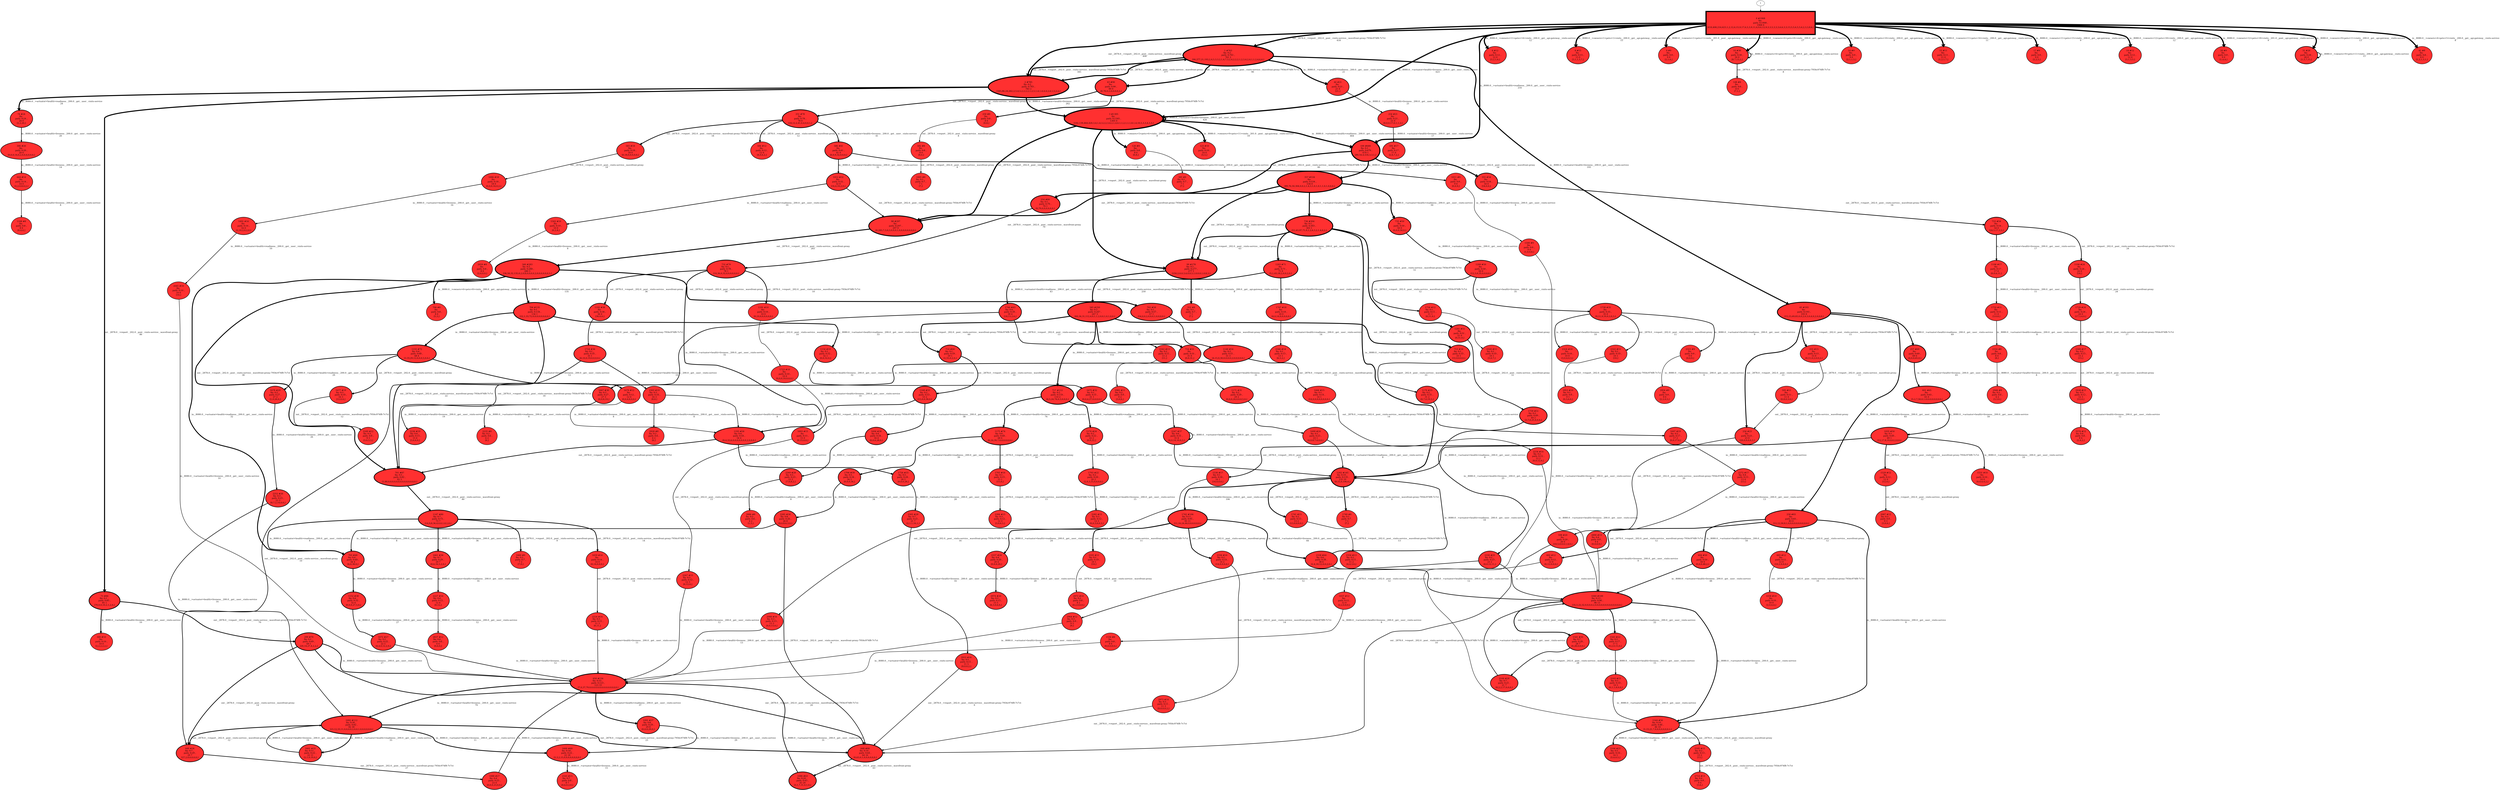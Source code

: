 // produced with flexfringe // 
digraph DFA {
	0 [label="root" shape=box];
		I -> 0;
	0 [ label="0 #1908
fin: 
 path: 0:1908 , 
1908 0
[418,408,216,623,1,2,12,6,15,9,17,6,5,3,9,11,6,9,6,12,9,3,3,5,3,3,3,6,6,3,3,13,5,5,6,5,5,6,2,3,3,8,6,]" , style=filled, fillcolor="firebrick1", width=2.14644, height=2.14644, penwidth=7.55433];
		0 -> 1 [label="out__2878.0__>report__202.0__post__visits-service__wavefront-proxy-7956c974f8-7v7ct
418 " , penwidth=7.55433 ];
		0 -> 2 [label="out__2878.0__>report__202.0__post__visits-service__wavefront-proxy
408 " , penwidth=7.55433 ];
		0 -> 100 [label="in__8080.0__>actuator>health>readiness__200.0__get__user__visits-service
216 " , penwidth=7.55433 ];
		0 -> 3 [label="in__8080.0__>actuator>health>liveness__200.0__get__user__visits-service
623 " , penwidth=7.55433 ];
		0 -> 6 [label="in__8080.0__>owners>11>pets>14>visits__200.0__get__api-gateway__visits-service
12 " , penwidth=7.55433 ];
		0 -> 8 [label="in__8080.0__>owners>1>pets>1>visits__200.0__get__api-gateway__visits-service
15 " , penwidth=7.55433 ];
		0 -> 9 [label="in__8080.0__>owners>1>pets>1>visits__201.0__post__api-gateway__visits-service
9 " , penwidth=7.55433 ];
		0 -> 10 [label="in__8080.0__>owners>6>pets>8>visits__200.0__get__api-gateway__visits-service
17 " , penwidth=7.55433 ];
		0 -> 14 [label="in__8080.0__>owners>8>pets>10>visits__200.0__get__api-gateway__visits-service
9 " , penwidth=7.55433 ];
		0 -> 15 [label="in__8080.0__>owners>11>pets>16>visits__200.0__get__api-gateway__visits-service
11 " , penwidth=7.55433 ];
		0 -> 17 [label="in__8080.0__>owners>11>pets>15>visits__200.0__get__api-gateway__visits-service
9 " , penwidth=7.55433 ];
		0 -> 19 [label="in__8080.0__>owners>12>pets>18>visits__200.0__get__api-gateway__visits-service
12 " , penwidth=7.55433 ];
		0 -> 20 [label="in__8080.0__>owners>12>pets>18>visits__201.0__post__api-gateway__visits-service
9 " , penwidth=7.55433 ];
		0 -> 31 [label="in__8080.0__>owners>9>pets>11>visits__200.0__get__api-gateway__visits-service
13 " , penwidth=7.55433 ];
		0 -> 41 [label="in__8080.0__>owners>4>pets>5>visits__200.0__get__api-gateway__visits-service
8 " , penwidth=7.55433 ];
	1 [ label="1 #763
fin: 0:2 , 
 path: 0:761 , 
761 2
[90,377,21,193,2,4,5,3,3,2,1,4,7,3,2,4,2,2,2,1,2,3,4,2,4,1,1,2,4,6,4,]" , style=filled, fillcolor="firebrick1", width=2.03321, height=2.03321, penwidth=6.63857];
		1 -> 43 [label="out__2878.0__>report__202.0__post__visits-service__wavefront-proxy-7956c974f8-7v7ct
90 " , penwidth=6.63857 ];
		1 -> 2 [label="out__2878.0__>report__202.0__post__visits-service__wavefront-proxy
377 " , penwidth=6.63857 ];
		1 -> 44 [label="in__8080.0__>actuator>health>readiness__200.0__get__user__visits-service
21 " , penwidth=6.63857 ];
		1 -> 45 [label="in__8080.0__>actuator>health>liveness__200.0__get__user__visits-service
193 " , penwidth=6.63857 ];
	2 [ label="2 #785
fin: 0:2 , 
 path: 0:783 , 
783 2
[345,86,24,262,2,5,4,5,2,2,2,2,1,2,5,1,4,1,4,4,4,2,4,1,5,2,2,]" , style=filled, fillcolor="firebrick1", width=2.03692, height=2.03692, penwidth=6.66696];
		2 -> 1 [label="out__2878.0__>report__202.0__post__visits-service__wavefront-proxy-7956c974f8-7v7ct
345 " , penwidth=6.66696 ];
		2 -> 73 [label="out__2878.0__>report__202.0__post__visits-service__wavefront-proxy
86 " , penwidth=6.66696 ];
		2 -> 74 [label="in__8080.0__>actuator>health>readiness__200.0__get__user__visits-service
24 " , penwidth=6.66696 ];
		2 -> 3 [label="in__8080.0__>actuator>health>liveness__200.0__get__user__visits-service
262 " , penwidth=6.66696 ];
	3 [ label="3 #1305
fin: 
 path: 0:1305 , 
1305 0
[192,139,464,420,3,4,1,4,3,2,2,3,4,2,1,4,6,1,1,2,1,1,1,8,1,4,10,5,3,3,4,3,3,]" , style=filled, fillcolor="firebrick1", width=2.10105, height=2.10105, penwidth=7.17472];
		3 -> 98 [label="out__2878.0__>report__202.0__post__visits-service__wavefront-proxy-7956c974f8-7v7ct
192 " , penwidth=7.17472 ];
		3 -> 99 [label="out__2878.0__>report__202.0__post__visits-service__wavefront-proxy
139 " , penwidth=7.17472 ];
		3 -> 100 [label="in__8080.0__>actuator>health>readiness__200.0__get__user__visits-service
464 " , penwidth=7.17472 ];
		3 -> 3 [label="in__8080.0__>actuator>health>liveness__200.0__get__user__visits-service
420 " , penwidth=7.17472 ];
		3 -> 120 [label="in__8080.0__>owners>5>pets>6>visits__200.0__get__api-gateway__visits-service
8 " , penwidth=7.17472 ];
		3 -> 123 [label="in__8080.0__>owners>9>pets>11>visits__201.0__post__api-gateway__visits-service
10 " , penwidth=7.17472 ];
	6 [ label="6 #12
fin: 
 path: 0:12 , 
12 0
[3,2,1,6,]" , style=filled, fillcolor="firebrick1", width=1.27115, height=1.27115, penwidth=2.56495];
	8 [ label="8 #15
fin: 
 path: 0:15 , 
15 0
[3,1,1,3,7,]" , style=filled, fillcolor="firebrick1", width=1.32776, height=1.32776, penwidth=2.77259];
	9 [ label="9 #9
fin: 
 path: 0:9 , 
9 0
[2,1,6,]" , style=filled, fillcolor="firebrick1", width=1.19471, height=1.19471, penwidth=2.30259];
	10 [ label="10 #30
fin: 
 path: 0:30 , 
30 0
[8,7,13,2,]" , style=filled, fillcolor="firebrick1", width=1.4893, height=1.4893, penwidth=3.43399];
		10 -> 148 [label="out__2878.0__>report__202.0__post__visits-service__wavefront-proxy-7956c974f8-7v7ct
8 " , penwidth=3.43399 ];
		10 -> 10 [label="in__8080.0__>owners>6>pets>8>visits__200.0__get__api-gateway__visits-service
13 " , penwidth=3.43399 ];
	14 [ label="14 #9
fin: 
 path: 0:9 , 
9 0
[2,1,1,5,]" , style=filled, fillcolor="firebrick1", width=1.19471, height=1.19471, penwidth=2.30259];
	15 [ label="15 #11
fin: 
 path: 0:11 , 
11 0
[1,2,1,7,]" , style=filled, fillcolor="firebrick1", width=1.24844, height=1.24844, penwidth=2.48491];
	17 [ label="17 #9
fin: 
 path: 0:9 , 
9 0
[2,2,5,]" , style=filled, fillcolor="firebrick1", width=1.19471, height=1.19471, penwidth=2.30259];
	19 [ label="19 #12
fin: 
 path: 0:12 , 
12 0
[3,1,3,5,]" , style=filled, fillcolor="firebrick1", width=1.27115, height=1.27115, penwidth=2.56495];
	20 [ label="20 #9
fin: 
 path: 0:9 , 
9 0
[1,4,4,]" , style=filled, fillcolor="firebrick1", width=1.19471, height=1.19471, penwidth=2.30259];
	31 [ label="31 #28
fin: 
 path: 0:28 , 
28 0
[1,5,7,15,]" , style=filled, fillcolor="firebrick1", width=1.47414, height=1.47414, penwidth=3.3673];
		31 -> 31 [label="in__8080.0__>owners>9>pets>11>visits__200.0__get__api-gateway__visits-service
15 " , penwidth=3.3673 ];
	41 [ label="41 #8
fin: 
 path: 0:8 , 
8 0
[1,2,1,3,1,]" , style=filled, fillcolor="firebrick1", width=1.16228, height=1.16228, penwidth=2.19722];
	43 [ label="43 #90
fin: 
 path: 0:90 , 
90 0
[8,78,0,2,0,0,0,0,2,]" , style=filled, fillcolor="firebrick1", width=1.70672, height=1.70672, penwidth=4.51086];
		43 -> 250 [label="out__2878.0__>report__202.0__post__visits-service__wavefront-proxy-7956c974f8-7v7ct
8 " , penwidth=4.51086 ];
		43 -> 251 [label="out__2878.0__>report__202.0__post__visits-service__wavefront-proxy
78 " , penwidth=4.51086 ];
	44 [ label="44 #21
fin: 
 path: 0:21 , 
21 0
[21,]" , style=filled, fillcolor="firebrick1", width=1.4088, height=1.4088, penwidth=3.09104];
		44 -> 254 [label="in__8080.0__>actuator>health>liveness__200.0__get__user__visits-service
21 " , penwidth=3.09104 ];
	45 [ label="45 #193
fin: 
 path: 0:193 , 
193 0
[15,15,69,83,0,0,2,0,3,0,4,0,2,0,0,0,]" , style=filled, fillcolor="firebrick1", width=1.83543, height=1.83543, penwidth=5.26786];
		45 -> 255 [label="out__2878.0__>report__202.0__post__visits-service__wavefront-proxy-7956c974f8-7v7ct
15 " , penwidth=5.26786 ];
		45 -> 256 [label="out__2878.0__>report__202.0__post__visits-service__wavefront-proxy
15 " , penwidth=5.26786 ];
		45 -> 257 [label="in__8080.0__>actuator>health>readiness__200.0__get__user__visits-service
69 " , penwidth=5.26786 ];
		45 -> 258 [label="in__8080.0__>actuator>health>liveness__200.0__get__user__visits-service
83 " , penwidth=5.26786 ];
	73 [ label="73 #86
fin: 0:1 , 
 path: 0:85 , 
85 1
[70,0,0,10,2,1,2,0,]" , style=filled, fillcolor="firebrick1", width=1.69853, height=1.69853, penwidth=4.46591];
		73 -> 299 [label="out__2878.0__>report__202.0__post__visits-service__wavefront-proxy-7956c974f8-7v7ct
70 " , penwidth=4.46591 ];
		73 -> 300 [label="in__8080.0__>actuator>health>liveness__200.0__get__user__visits-service
10 " , penwidth=4.46591 ];
	74 [ label="74 #24
fin: 
 path: 0:24 , 
24 0
[2,2,20,]" , style=filled, fillcolor="firebrick1", width=1.43957, height=1.43957, penwidth=3.21888];
		74 -> 306 [label="in__8080.0__>actuator>health>liveness__200.0__get__user__visits-service
20 " , penwidth=3.21888 ];
	98 [ label="98 #297
fin: 
 path: 0:297 , 
297 0
[0,283,7,3,0,3,0,0,0,1,0,0,0,0,0,0,0,0,]" , style=filled, fillcolor="firebrick1", width=1.90167, height=1.90167, penwidth=5.69709];
		98 -> 340 [label="out__2878.0__>report__202.0__post__visits-service__wavefront-proxy
283 " , penwidth=5.69709 ];
	99 [ label="99 #278
fin: 0:1 , 
 path: 0:277 , 
277 1
[250,2,0,0,3,4,0,0,5,1,0,0,0,1,0,8,3,]" , style=filled, fillcolor="firebrick1", width=1.89179, height=1.89179, penwidth=5.63121];
		99 -> 345 [label="out__2878.0__>report__202.0__post__visits-service__wavefront-proxy-7956c974f8-7v7ct
250 " , penwidth=5.63121 ];
		99 -> 352 [label="in__8080.0__>owners>7>pets>9>visits__200.0__get__api-gateway__visits-service
8 " , penwidth=5.63121 ];
	100 [ label="100 #680
fin: 0:1 , 
 path: 0:679 , 
679 1
[80,54,4,534,3,3,1,]" , style=filled, fillcolor="firebrick1", width=2.01804, height=2.01804, penwidth=6.52356];
		100 -> 354 [label="out__2878.0__>report__202.0__post__visits-service__wavefront-proxy-7956c974f8-7v7ct
80 " , penwidth=6.52356 ];
		100 -> 355 [label="out__2878.0__>report__202.0__post__visits-service__wavefront-proxy
54 " , penwidth=6.52356 ];
		100 -> 357 [label="in__8080.0__>actuator>health>liveness__200.0__get__user__visits-service
534 " , penwidth=6.52356 ];
	120 [ label="120 #8
fin: 
 path: 0:8 , 
8 0
[0,8,]" , style=filled, fillcolor="firebrick1", width=1.16228, height=1.16228, penwidth=2.19722];
		120 -> 385 [label="in__8080.0__>owners>5>pets>6>visits__200.0__get__api-gateway__visits-service
8 " , penwidth=2.19722 ];
	123 [ label="123 #10
fin: 
 path: 0:10 , 
10 0
[5,5,]" , style=filled, fillcolor="firebrick1", width=1.22316, height=1.22316, penwidth=2.3979];
	148 [ label="148 #8
fin: 
 path: 0:8 , 
8 0
[7,1,]" , style=filled, fillcolor="firebrick1", width=1.16228, height=1.16228, penwidth=2.19722];
	250 [ label="250 #8
fin: 
 path: 0:8 , 
8 0
[0,8,]" , style=filled, fillcolor="firebrick1", width=1.16228, height=1.16228, penwidth=2.19722];
		250 -> 582 [label="out__2878.0__>report__202.0__post__visits-service__wavefront-proxy
8 " , penwidth=2.19722 ];
	251 [ label="251 #78
fin: 
 path: 0:78 , 
78 0
[18,12,2,41,0,4,0,0,1,]" , style=filled, fillcolor="firebrick1", width=1.68073, height=1.68073, penwidth=4.36945];
		251 -> 583 [label="out__2878.0__>report__202.0__post__visits-service__wavefront-proxy-7956c974f8-7v7ct
18 " , penwidth=4.36945 ];
		251 -> 584 [label="out__2878.0__>report__202.0__post__visits-service__wavefront-proxy
12 " , penwidth=4.36945 ];
		251 -> 586 [label="in__8080.0__>actuator>health>liveness__200.0__get__user__visits-service
41 " , penwidth=4.36945 ];
	254 [ label="254 #21
fin: 
 path: 0:21 , 
21 0
[0,0,0,17,0,1,1,2,]" , style=filled, fillcolor="firebrick1", width=1.4088, height=1.4088, penwidth=3.09104];
		254 -> 591 [label="in__8080.0__>actuator>health>liveness__200.0__get__user__visits-service
17 " , penwidth=3.09104 ];
	255 [ label="255 #15
fin: 
 path: 0:15 , 
15 0
[0,11,0,2,0,0,2,]" , style=filled, fillcolor="firebrick1", width=1.32776, height=1.32776, penwidth=2.77259];
		255 -> 595 [label="out__2878.0__>report__202.0__post__visits-service__wavefront-proxy
11 " , penwidth=2.77259 ];
	256 [ label="256 #23
fin: 
 path: 0:23 , 
23 0
[20,0,0,0,0,3,]" , style=filled, fillcolor="firebrick1", width=1.42985, height=1.42985, penwidth=3.17805];
		256 -> 598 [label="out__2878.0__>report__202.0__post__visits-service__wavefront-proxy-7956c974f8-7v7ct
20 " , penwidth=3.17805 ];
	257 [ label="257 #69
fin: 
 path: 0:69 , 
69 0
[4,0,0,65,0,]" , style=filled, fillcolor="firebrick1", width=1.65794, height=1.65794, penwidth=4.2485];
		257 -> 601 [label="in__8080.0__>actuator>health>liveness__200.0__get__user__visits-service
65 " , penwidth=4.2485 ];
	258 [ label="258 #83
fin: 
 path: 0:83 , 
83 0
[12,12,50,8,1,0,0,0,0,0,0,0,0,0,0,]" , style=filled, fillcolor="firebrick1", width=1.69209, height=1.69209, penwidth=4.43082];
		258 -> 602 [label="out__2878.0__>report__202.0__post__visits-service__wavefront-proxy-7956c974f8-7v7ct
12 " , penwidth=4.43082 ];
		258 -> 603 [label="out__2878.0__>report__202.0__post__visits-service__wavefront-proxy
12 " , penwidth=4.43082 ];
		258 -> 604 [label="in__8080.0__>actuator>health>readiness__200.0__get__user__visits-service
50 " , penwidth=4.43082 ];
		258 -> 1544 [label="in__8080.0__>actuator>health>liveness__200.0__get__user__visits-service
8 " , penwidth=4.43082 ];
	299 [ label="299 #70
fin: 0:1 , 
 path: 0:69 , 
69 1
[20,14,27,4,2,2,]" , style=filled, fillcolor="firebrick1", width=1.66064, height=1.66064, penwidth=4.26268];
		299 -> 648 [label="out__2878.0__>report__202.0__post__visits-service__wavefront-proxy-7956c974f8-7v7ct
20 " , penwidth=4.26268 ];
		299 -> 649 [label="out__2878.0__>report__202.0__post__visits-service__wavefront-proxy
14 " , penwidth=4.26268 ];
		299 -> 650 [label="in__8080.0__>actuator>health>liveness__200.0__get__user__visits-service
27 " , penwidth=4.26268 ];
	300 [ label="300 #10
fin: 
 path: 0:10 , 
10 0
[2,2,2,2,2,]" , style=filled, fillcolor="firebrick1", width=1.22316, height=1.22316, penwidth=2.3979];
	306 [ label="306 #20
fin: 
 path: 0:20 , 
20 0
[0,0,0,14,0,2,0,0,4,0,0,0,]" , style=filled, fillcolor="firebrick1", width=1.39736, height=1.39736, penwidth=3.04452];
		306 -> 664 [label="in__8080.0__>actuator>health>liveness__200.0__get__user__visits-service
14 " , penwidth=3.04452 ];
	340 [ label="340 #283
fin: 0:3 , 
 path: 0:280 , 
280 3
[38,58,32,135,0,2,0,8,0,0,0,0,2,0,0,0,0,0,0,5,]" , style=filled, fillcolor="firebrick1", width=1.89446, height=1.89446, penwidth=5.64897];
		340 -> 701 [label="out__2878.0__>report__202.0__post__visits-service__wavefront-proxy-7956c974f8-7v7ct
38 " , penwidth=5.64897 ];
		340 -> 702 [label="out__2878.0__>report__202.0__post__visits-service__wavefront-proxy
58 " , penwidth=5.64897 ];
		340 -> 703 [label="in__8080.0__>actuator>health>readiness__200.0__get__user__visits-service
32 " , penwidth=5.64897 ];
		340 -> 704 [label="in__8080.0__>actuator>health>liveness__200.0__get__user__visits-service
135 " , penwidth=5.64897 ];
		340 -> 706 [label="in__8080.0__>owners>6>pets>8>visits__200.0__get__api-gateway__visits-service
8 " , penwidth=5.64897 ];
	345 [ label="345 #250
fin: 0:3 , 
 path: 0:247 , 
247 3
[60,34,31,112,4,0,1,1,2,0,0,1,0,1,0,0,]" , style=filled, fillcolor="firebrick1", width=1.87571, height=1.87571, penwidth=5.52545];
		345 -> 714 [label="out__2878.0__>report__202.0__post__visits-service__wavefront-proxy-7956c974f8-7v7ct
60 " , penwidth=5.52545 ];
		345 -> 715 [label="out__2878.0__>report__202.0__post__visits-service__wavefront-proxy
34 " , penwidth=5.52545 ];
		345 -> 716 [label="in__8080.0__>actuator>health>readiness__200.0__get__user__visits-service
31 " , penwidth=5.52545 ];
		345 -> 717 [label="in__8080.0__>actuator>health>liveness__200.0__get__user__visits-service
112 " , penwidth=5.52545 ];
	352 [ label="352 #8
fin: 0:1 , 
 path: 0:7 , 
7 1
[7,]" , style=filled, fillcolor="firebrick1", width=1.16228, height=1.16228, penwidth=2.19722];
	354 [ label="354 #80
fin: 0:1 , 
 path: 0:79 , 
79 1
[0,79,0,0,0,0,0,0,]" , style=filled, fillcolor="firebrick1", width=1.68537, height=1.68537, penwidth=4.39445];
		354 -> 732 [label="out__2878.0__>report__202.0__post__visits-service__wavefront-proxy
79 " , penwidth=4.39445 ];
	355 [ label="355 #54
fin: 
 path: 0:54 , 
54 0
[54,0,0,]" , style=filled, fillcolor="firebrick1", width=1.6109, height=1.6109, penwidth=4.00733];
		355 -> 733 [label="out__2878.0__>report__202.0__post__visits-service__wavefront-proxy-7956c974f8-7v7ct
54 " , penwidth=4.00733 ];
	357 [ label="357 #534
fin: 
 path: 0:534 , 
534 0
[89,76,50,304,0,0,2,1,4,3,1,0,1,0,1,1,0,1,0,0,0,]" , style=filled, fillcolor="firebrick1", width=1.98544, height=1.98544, penwidth=6.28227];
		357 -> 98 [label="out__2878.0__>report__202.0__post__visits-service__wavefront-proxy-7956c974f8-7v7ct
89 " , penwidth=6.28227 ];
		357 -> 99 [label="out__2878.0__>report__202.0__post__visits-service__wavefront-proxy
76 " , penwidth=6.28227 ];
		357 -> 735 [label="in__8080.0__>actuator>health>readiness__200.0__get__user__visits-service
50 " , penwidth=6.28227 ];
		357 -> 736 [label="in__8080.0__>actuator>health>liveness__200.0__get__user__visits-service
304 " , penwidth=6.28227 ];
	385 [ label="385 #8
fin: 0:1 , 
 path: 0:7 , 
7 1
[7,]" , style=filled, fillcolor="firebrick1", width=1.16228, height=1.16228, penwidth=2.19722];
	582 [ label="582 #8
fin: 
 path: 0:8 , 
8 0
[8,0,]" , style=filled, fillcolor="firebrick1", width=1.16228, height=1.16228, penwidth=2.19722];
		582 -> 1005 [label="out__2878.0__>report__202.0__post__visits-service__wavefront-proxy
8 " , penwidth=2.19722 ];
	583 [ label="583 #18
fin: 
 path: 0:18 , 
18 0
[0,18,0,0,0,0,0,]" , style=filled, fillcolor="firebrick1", width=1.37231, height=1.37231, penwidth=2.94444];
		583 -> 1006 [label="out__2878.0__>report__202.0__post__visits-service__wavefront-proxy
18 " , penwidth=2.94444 ];
	584 [ label="584 #12
fin: 
 path: 0:12 , 
12 0
[4,0,6,2,]" , style=filled, fillcolor="firebrick1", width=1.27115, height=1.27115, penwidth=2.56495];
	586 [ label="586 #41
fin: 
 path: 0:41 , 
41 0
[0,0,9,32,0,0,0,]" , style=filled, fillcolor="firebrick1", width=1.55555, height=1.55555, penwidth=3.73767];
		586 -> 1011 [label="in__8080.0__>actuator>health>readiness__200.0__get__user__visits-service
9 " , penwidth=3.73767 ];
		586 -> 1012 [label="in__8080.0__>actuator>health>liveness__200.0__get__user__visits-service
32 " , penwidth=3.73767 ];
	591 [ label="591 #17
fin: 
 path: 0:17 , 
17 0
[2,6,7,2,]" , style=filled, fillcolor="firebrick1", width=1.3585, height=1.3585, penwidth=2.89037];
	595 [ label="595 #11
fin: 
 path: 0:11 , 
11 0
[0,8,0,3,0,]" , style=filled, fillcolor="firebrick1", width=1.24844, height=1.24844, penwidth=2.48491];
		595 -> 256 [label="out__2878.0__>report__202.0__post__visits-service__wavefront-proxy
8 " , penwidth=2.48491 ];
	598 [ label="598 #20
fin: 
 path: 0:20 , 
20 0
[10,5,0,0,0,1,4,0,]" , style=filled, fillcolor="firebrick1", width=1.39736, height=1.39736, penwidth=3.04452];
		598 -> 648 [label="out__2878.0__>report__202.0__post__visits-service__wavefront-proxy-7956c974f8-7v7ct
10 " , penwidth=3.04452 ];
	601 [ label="601 #65
fin: 
 path: 0:65 , 
65 0
[5,2,7,50,0,1,0,0,0,0,0,0,0,0,]" , style=filled, fillcolor="firebrick1", width=1.64667, height=1.64667, penwidth=4.18965];
		601 -> 1035 [label="in__8080.0__>actuator>health>liveness__200.0__get__user__visits-service
50 " , penwidth=4.18965 ];
	602 [ label="602 #12
fin: 
 path: 0:12 , 
12 0
[0,12,0,0,0,]" , style=filled, fillcolor="firebrick1", width=1.27115, height=1.27115, penwidth=2.56495];
		602 -> 1037 [label="out__2878.0__>report__202.0__post__visits-service__wavefront-proxy
12 " , penwidth=2.56495 ];
	603 [ label="603 #12
fin: 
 path: 0:12 , 
12 0
[10,2,0,0,0,]" , style=filled, fillcolor="firebrick1", width=1.27115, height=1.27115, penwidth=2.56495];
		603 -> 1038 [label="out__2878.0__>report__202.0__post__visits-service__wavefront-proxy-7956c974f8-7v7ct
10 " , penwidth=2.56495 ];
	604 [ label="604 #50
fin: 
 path: 0:50 , 
50 0
[0,0,0,48,2,]" , style=filled, fillcolor="firebrick1", width=1.59571, height=1.59571, penwidth=3.93183];
		604 -> 1040 [label="in__8080.0__>actuator>health>liveness__200.0__get__user__visits-service
48 " , penwidth=3.93183 ];
	648 [ label="648 #80
fin: 0:16 , 
 path: 0:64 , 
64 16
[0,63,0,1,0,0,0,0,0,0,]" , style=filled, fillcolor="firebrick1", width=1.68537, height=1.68537, penwidth=4.39445];
		648 -> 1086 [label="out__2878.0__>report__202.0__post__visits-service__wavefront-proxy
63 " , penwidth=4.39445 ];
	649 [ label="649 #36
fin: 0:7 , 
 path: 0:29 , 
29 7
[27,2,0,0,0,0,0,]" , style=filled, fillcolor="firebrick1", width=1.52843, height=1.52843, penwidth=3.61092];
		649 -> 1088 [label="out__2878.0__>report__202.0__post__visits-service__wavefront-proxy-7956c974f8-7v7ct
27 " , penwidth=3.61092 ];
	650 [ label="650 #156
fin: 0:33 , 
 path: 0:123 , 
123 33
[7,0,37,79,0,0,0,0,0,0,0,0,0,0,0,0,0,0,]" , style=filled, fillcolor="firebrick1", width=1.80109, height=1.80109, penwidth=5.05625];
		650 -> 1091 [label="in__8080.0__>actuator>health>readiness__200.0__get__user__visits-service
37 " , penwidth=5.05625 ];
		650 -> 1092 [label="in__8080.0__>actuator>health>liveness__200.0__get__user__visits-service
79 " , penwidth=5.05625 ];
	664 [ label="664 #14
fin: 
 path: 0:14 , 
14 0
[2,2,0,8,0,2,]" , style=filled, fillcolor="firebrick1", width=1.31051, height=1.31051, penwidth=2.70805];
		664 -> 1108 [label="in__8080.0__>actuator>health>liveness__200.0__get__user__visits-service
8 " , penwidth=2.70805 ];
	701 [ label="701 #87
fin: 0:5 , 
 path: 0:82 , 
82 5
[2,80,0,0,0,0,0,0,0,0,0,0,0,0,0,0,]" , style=filled, fillcolor="firebrick1", width=1.70062, height=1.70062, penwidth=4.47734];
		701 -> 1147 [label="out__2878.0__>report__202.0__post__visits-service__wavefront-proxy
80 " , penwidth=4.47734 ];
	702 [ label="702 #58
fin: 0:1 , 
 path: 0:57 , 
57 1
[54,0,0,2,0,0,0,1,0,0,0,0,]" , style=filled, fillcolor="firebrick1", width=1.62483, height=1.62483, penwidth=4.07754];
		702 -> 1148 [label="out__2878.0__>report__202.0__post__visits-service__wavefront-proxy-7956c974f8-7v7ct
54 " , penwidth=4.07754 ];
	703 [ label="703 #48
fin: 0:4 , 
 path: 0:44 , 
44 4
[6,0,38,0,]" , style=filled, fillcolor="firebrick1", width=1.58756, height=1.58756, penwidth=3.89182];
		703 -> 1152 [label="in__8080.0__>actuator>health>liveness__200.0__get__user__visits-service
38 " , penwidth=3.89182 ];
	704 [ label="704 #135
fin: 0:1 , 
 path: 0:134 , 
134 1
[22,1,33,72,0,0,0,0,0,0,6,0,]" , style=filled, fillcolor="firebrick1", width=1.77709, height=1.77709, penwidth=4.91265];
		704 -> 701 [label="out__2878.0__>report__202.0__post__visits-service__wavefront-proxy-7956c974f8-7v7ct
22 " , penwidth=4.91265 ];
		704 -> 1154 [label="in__8080.0__>actuator>health>readiness__200.0__get__user__visits-service
33 " , penwidth=4.91265 ];
		704 -> 1155 [label="in__8080.0__>actuator>health>liveness__200.0__get__user__visits-service
72 " , penwidth=4.91265 ];
	706 [ label="706 #8
fin: 
 path: 0:8 , 
8 0
[5,3,]" , style=filled, fillcolor="firebrick1", width=1.16228, height=1.16228, penwidth=2.19722];
	714 [ label="714 #60
fin: 0:1 , 
 path: 0:59 , 
59 1
[2,55,0,2,0,]" , style=filled, fillcolor="firebrick1", width=1.63137, height=1.63137, penwidth=4.11087];
		714 -> 1168 [label="out__2878.0__>report__202.0__post__visits-service__wavefront-proxy
55 " , penwidth=4.11087 ];
	715 [ label="715 #34
fin: 0:1 , 
 path: 0:33 , 
33 1
[33,0,0,0,0,]" , style=filled, fillcolor="firebrick1", width=1.5163, height=1.5163, penwidth=3.55535];
		715 -> 1170 [label="out__2878.0__>report__202.0__post__visits-service__wavefront-proxy-7956c974f8-7v7ct
33 " , penwidth=3.55535 ];
	716 [ label="716 #31
fin: 
 path: 0:31 , 
31 0
[0,0,31,]" , style=filled, fillcolor="firebrick1", width=1.49643, height=1.49643, penwidth=3.46574];
		716 -> 1171 [label="in__8080.0__>actuator>health>liveness__200.0__get__user__visits-service
31 " , penwidth=3.46574 ];
	717 [ label="717 #112
fin: 0:2 , 
 path: 0:110 , 
110 2
[4,5,24,74,0,3,0,0,0,]" , style=filled, fillcolor="firebrick1", width=1.74526, height=1.74526, penwidth=4.72739];
		717 -> 1174 [label="in__8080.0__>actuator>health>readiness__200.0__get__user__visits-service
24 " , penwidth=4.72739 ];
		717 -> 1175 [label="in__8080.0__>actuator>health>liveness__200.0__get__user__visits-service
74 " , penwidth=4.72739 ];
	732 [ label="732 #79
fin: 0:1 , 
 path: 0:78 , 
78 1
[10,36,0,32,0,0,0,0,0,0,]" , style=filled, fillcolor="firebrick1", width=1.68307, height=1.68307, penwidth=4.38203];
		732 -> 1191 [label="out__2878.0__>report__202.0__post__visits-service__wavefront-proxy-7956c974f8-7v7ct
10 " , penwidth=4.38203 ];
		732 -> 1192 [label="out__2878.0__>report__202.0__post__visits-service__wavefront-proxy
36 " , penwidth=4.38203 ];
		732 -> 1193 [label="in__8080.0__>actuator>health>liveness__200.0__get__user__visits-service
32 " , penwidth=4.38203 ];
	733 [ label="733 #54
fin: 
 path: 0:54 , 
54 0
[24,5,17,3,5,]" , style=filled, fillcolor="firebrick1", width=1.6109, height=1.6109, penwidth=4.00733];
		733 -> 1194 [label="out__2878.0__>report__202.0__post__visits-service__wavefront-proxy-7956c974f8-7v7ct
24 " , penwidth=4.00733 ];
		733 -> 1196 [label="in__8080.0__>actuator>health>liveness__200.0__get__user__visits-service
17 " , penwidth=4.00733 ];
	735 [ label="735 #50
fin: 
 path: 0:50 , 
50 0
[0,0,0,50,0,]" , style=filled, fillcolor="firebrick1", width=1.59571, height=1.59571, penwidth=3.93183];
		735 -> 1200 [label="in__8080.0__>actuator>health>liveness__200.0__get__user__visits-service
50 " , penwidth=3.93183 ];
	736 [ label="736 #304
fin: 0:1 , 
 path: 0:303 , 
303 1
[51,63,97,71,0,1,2,6,3,2,1,4,0,2,]" , style=filled, fillcolor="firebrick1", width=1.90513, height=1.90513, penwidth=5.72031];
		736 -> 1201 [label="out__2878.0__>report__202.0__post__visits-service__wavefront-proxy-7956c974f8-7v7ct
51 " , penwidth=5.72031 ];
		736 -> 99 [label="out__2878.0__>report__202.0__post__visits-service__wavefront-proxy
63 " , penwidth=5.72031 ];
		736 -> 1202 [label="in__8080.0__>actuator>health>readiness__200.0__get__user__visits-service
97 " , penwidth=5.72031 ];
		736 -> 1203 [label="in__8080.0__>actuator>health>liveness__200.0__get__user__visits-service
71 " , penwidth=5.72031 ];
	1005 [ label="1005 #8
fin: 0:1 , 
 path: 0:7 , 
7 1
[7,]" , style=filled, fillcolor="firebrick1", width=1.16228, height=1.16228, penwidth=2.19722];
	1006 [ label="1006 #18
fin: 
 path: 0:18 , 
18 0
[0,0,0,16,0,2,]" , style=filled, fillcolor="firebrick1", width=1.37231, height=1.37231, penwidth=2.94444];
		1006 -> 1491 [label="in__8080.0__>actuator>health>liveness__200.0__get__user__visits-service
16 " , penwidth=2.94444 ];
	1011 [ label="1011 #9
fin: 
 path: 0:9 , 
9 0
[0,0,9,]" , style=filled, fillcolor="firebrick1", width=1.19471, height=1.19471, penwidth=2.30259];
		1011 -> 1500 [label="in__8080.0__>actuator>health>liveness__200.0__get__user__visits-service
9 " , penwidth=2.30259 ];
	1012 [ label="1012 #32
fin: 
 path: 0:32 , 
32 0
[16,4,10,2,0,]" , style=filled, fillcolor="firebrick1", width=1.5033, height=1.5033, penwidth=3.49651];
		1012 -> 98 [label="out__2878.0__>report__202.0__post__visits-service__wavefront-proxy-7956c974f8-7v7ct
16 " , penwidth=3.49651 ];
		1012 -> 1502 [label="in__8080.0__>actuator>health>readiness__200.0__get__user__visits-service
10 " , penwidth=3.49651 ];
	1035 [ label="1035 #50
fin: 0:1 , 
 path: 0:49 , 
49 1
[12,17,8,10,0,0,2,0,0,]" , style=filled, fillcolor="firebrick1", width=1.59571, height=1.59571, penwidth=3.93183];
		1035 -> 1529 [label="out__2878.0__>report__202.0__post__visits-service__wavefront-proxy-7956c974f8-7v7ct
12 " , penwidth=3.93183 ];
		1035 -> 1530 [label="out__2878.0__>report__202.0__post__visits-service__wavefront-proxy
17 " , penwidth=3.93183 ];
		1035 -> 1202 [label="in__8080.0__>actuator>health>readiness__200.0__get__user__visits-service
8 " , penwidth=3.93183 ];
		1035 -> 1531 [label="in__8080.0__>actuator>health>liveness__200.0__get__user__visits-service
10 " , penwidth=3.93183 ];
	1037 [ label="1037 #12
fin: 
 path: 0:12 , 
12 0
[2,2,0,8,0,]" , style=filled, fillcolor="firebrick1", width=1.27115, height=1.27115, penwidth=2.56495];
		1037 -> 1536 [label="in__8080.0__>actuator>health>liveness__200.0__get__user__visits-service
8 " , penwidth=2.56495 ];
	1038 [ label="1038 #10
fin: 
 path: 0:10 , 
10 0
[2,0,4,4,]" , style=filled, fillcolor="firebrick1", width=1.22316, height=1.22316, penwidth=2.3979];
	1040 [ label="1040 #109
fin: 0:13 , 
 path: 0:96 , 
96 13
[35,5,22,32,0,0,0,0,2,0,0,0,0,0,0,0,0,0,0,0,0,0,]" , style=filled, fillcolor="firebrick1", width=1.74055, height=1.74055, penwidth=4.70048];
		1040 -> 1541 [label="out__2878.0__>report__202.0__post__visits-service__wavefront-proxy-7956c974f8-7v7ct
35 " , penwidth=4.70048 ];
		1040 -> 1543 [label="in__8080.0__>actuator>health>readiness__200.0__get__user__visits-service
22 " , penwidth=4.70048 ];
		1040 -> 1544 [label="in__8080.0__>actuator>health>liveness__200.0__get__user__visits-service
32 " , penwidth=4.70048 ];
	1086 [ label="1086 #63
fin: 0:20 , 
 path: 0:43 , 
43 20
[3,1,7,31,0,1,0,]" , style=filled, fillcolor="firebrick1", width=1.64072, height=1.64072, penwidth=4.15888];
		1086 -> 650 [label="in__8080.0__>actuator>health>liveness__200.0__get__user__visits-service
31 " , penwidth=4.15888 ];
	1088 [ label="1088 #27
fin: 0:4 , 
 path: 0:23 , 
23 4
[0,0,0,23,0,0,]" , style=filled, fillcolor="firebrick1", width=1.46608, height=1.46608, penwidth=3.3322];
		1088 -> 650 [label="in__8080.0__>actuator>health>liveness__200.0__get__user__visits-service
23 " , penwidth=3.3322 ];
	1091 [ label="1091 #37
fin: 0:8 , 
 path: 0:29 , 
29 8
[0,0,0,29,0,]" , style=filled, fillcolor="firebrick1", width=1.53419, height=1.53419, penwidth=3.63759];
		1091 -> 1600 [label="in__8080.0__>actuator>health>liveness__200.0__get__user__visits-service
29 " , penwidth=3.63759 ];
	1092 [ label="1092 #112
fin: 0:30 , 
 path: 0:82 , 
82 30
[23,12,33,11,0,0,0,0,2,0,0,1,0,0,0,0,0,0,]" , style=filled, fillcolor="firebrick1", width=1.74526, height=1.74526, penwidth=4.72739];
		1092 -> 648 [label="out__2878.0__>report__202.0__post__visits-service__wavefront-proxy-7956c974f8-7v7ct
23 " , penwidth=4.72739 ];
		1092 -> 649 [label="out__2878.0__>report__202.0__post__visits-service__wavefront-proxy
12 " , penwidth=4.72739 ];
		1092 -> 1601 [label="in__8080.0__>actuator>health>readiness__200.0__get__user__visits-service
33 " , penwidth=4.72739 ];
		1092 -> 1600 [label="in__8080.0__>actuator>health>liveness__200.0__get__user__visits-service
11 " , penwidth=4.72739 ];
	1108 [ label="1108 #8
fin: 
 path: 0:8 , 
8 0
[0,4,4,]" , style=filled, fillcolor="firebrick1", width=1.16228, height=1.16228, penwidth=2.19722];
	1147 [ label="1147 #80
fin: 0:7 , 
 path: 0:73 , 
73 7
[14,9,8,36,4,0,0,1,0,1,0,]" , style=filled, fillcolor="firebrick1", width=1.68537, height=1.68537, penwidth=4.39445];
		1147 -> 1659 [label="out__2878.0__>report__202.0__post__visits-service__wavefront-proxy-7956c974f8-7v7ct
14 " , penwidth=4.39445 ];
		1147 -> 1660 [label="out__2878.0__>report__202.0__post__visits-service__wavefront-proxy
9 " , penwidth=4.39445 ];
		1147 -> 703 [label="in__8080.0__>actuator>health>readiness__200.0__get__user__visits-service
8 " , penwidth=4.39445 ];
		1147 -> 1661 [label="in__8080.0__>actuator>health>liveness__200.0__get__user__visits-service
36 " , penwidth=4.39445 ];
	1148 [ label="1148 #54
fin: 0:3 , 
 path: 0:51 , 
51 3
[4,15,0,30,0,0,0,0,2,0,0,0,0,0,]" , style=filled, fillcolor="firebrick1", width=1.6109, height=1.6109, penwidth=4.00733];
		1148 -> 1666 [label="out__2878.0__>report__202.0__post__visits-service__wavefront-proxy
15 " , penwidth=4.00733 ];
		1148 -> 1667 [label="in__8080.0__>actuator>health>liveness__200.0__get__user__visits-service
30 " , penwidth=4.00733 ];
	1152 [ label="1152 #38
fin: 0:6 , 
 path: 0:32 , 
32 6
[0,0,0,27,5,0,]" , style=filled, fillcolor="firebrick1", width=1.53978, height=1.53978, penwidth=3.66356];
		1152 -> 1672 [label="in__8080.0__>actuator>health>liveness__200.0__get__user__visits-service
27 " , penwidth=3.66356 ];
	1154 [ label="1154 #33
fin: 0:1 , 
 path: 0:32 , 
32 1
[0,0,32,0,]" , style=filled, fillcolor="firebrick1", width=1.50992, height=1.50992, penwidth=3.52636];
		1154 -> 1675 [label="in__8080.0__>actuator>health>liveness__200.0__get__user__visits-service
32 " , penwidth=3.52636 ];
	1155 [ label="1155 #72
fin: 0:4 , 
 path: 0:68 , 
68 4
[3,19,29,12,0,0,0,5,0,0,]" , style=filled, fillcolor="firebrick1", width=1.66591, height=1.66591, penwidth=4.29046];
		1155 -> 1677 [label="out__2878.0__>report__202.0__post__visits-service__wavefront-proxy
19 " , penwidth=4.29046 ];
		1155 -> 1678 [label="in__8080.0__>actuator>health>readiness__200.0__get__user__visits-service
29 " , penwidth=4.29046 ];
		1155 -> 1679 [label="in__8080.0__>actuator>health>liveness__200.0__get__user__visits-service
12 " , penwidth=4.29046 ];
	1168 [ label="1168 #55
fin: 0:2 , 
 path: 0:53 , 
53 2
[15,0,0,38,0,]" , style=filled, fillcolor="firebrick1", width=1.6145, height=1.6145, penwidth=4.02535];
		1168 -> 1693 [label="out__2878.0__>report__202.0__post__visits-service__wavefront-proxy-7956c974f8-7v7ct
15 " , penwidth=4.02535 ];
		1168 -> 1694 [label="in__8080.0__>actuator>health>liveness__200.0__get__user__visits-service
38 " , penwidth=4.02535 ];
	1170 [ label="1170 #33
fin: 0:2 , 
 path: 0:31 , 
31 2
[0,7,0,19,5,]" , style=filled, fillcolor="firebrick1", width=1.50992, height=1.50992, penwidth=3.52636];
		1170 -> 1697 [label="in__8080.0__>actuator>health>liveness__200.0__get__user__visits-service
19 " , penwidth=3.52636 ];
	1171 [ label="1171 #31
fin: 0:2 , 
 path: 0:29 , 
29 2
[0,0,0,24,0,0,0,5,0,]" , style=filled, fillcolor="firebrick1", width=1.49643, height=1.49643, penwidth=3.46574];
		1171 -> 1699 [label="in__8080.0__>actuator>health>liveness__200.0__get__user__visits-service
24 " , penwidth=3.46574 ];
	1174 [ label="1174 #24
fin: 0:2 , 
 path: 0:22 , 
22 2
[0,0,22,]" , style=filled, fillcolor="firebrick1", width=1.43957, height=1.43957, penwidth=3.21888];
		1174 -> 1703 [label="in__8080.0__>actuator>health>liveness__200.0__get__user__visits-service
22 " , penwidth=3.21888 ];
	1175 [ label="1175 #74
fin: 0:6 , 
 path: 0:68 , 
68 6
[6,16,39,7,0,0,0,0,0,0,]" , style=filled, fillcolor="firebrick1", width=1.671, height=1.671, penwidth=4.31749];
		1175 -> 1705 [label="out__2878.0__>report__202.0__post__visits-service__wavefront-proxy
16 " , penwidth=4.31749 ];
		1175 -> 1706 [label="in__8080.0__>actuator>health>readiness__200.0__get__user__visits-service
39 " , penwidth=4.31749 ];
	1191 [ label="1191 #10
fin: 
 path: 0:10 , 
10 0
[0,10,0,0,0,0,0,0,]" , style=filled, fillcolor="firebrick1", width=1.22316, height=1.22316, penwidth=2.3979];
		1191 -> 1723 [label="out__2878.0__>report__202.0__post__visits-service__wavefront-proxy
10 " , penwidth=2.3979 ];
	1192 [ label="1192 #36
fin: 
 path: 0:36 , 
36 0
[36,0,0,]" , style=filled, fillcolor="firebrick1", width=1.52843, height=1.52843, penwidth=3.61092];
		1192 -> 1724 [label="out__2878.0__>report__202.0__post__visits-service__wavefront-proxy-7956c974f8-7v7ct
36 " , penwidth=3.61092 ];
	1193 [ label="1193 #58
fin: 0:4 , 
 path: 0:54 , 
54 4
[9,4,33,6,0,0,0,0,0,0,0,2,0,0,0,]" , style=filled, fillcolor="firebrick1", width=1.62483, height=1.62483, penwidth=4.07754];
		1193 -> 701 [label="out__2878.0__>report__202.0__post__visits-service__wavefront-proxy-7956c974f8-7v7ct
9 " , penwidth=4.07754 ];
		1193 -> 1726 [label="in__8080.0__>actuator>health>readiness__200.0__get__user__visits-service
33 " , penwidth=4.07754 ];
	1194 [ label="1194 #24
fin: 
 path: 0:24 , 
24 0
[24,]" , style=filled, fillcolor="firebrick1", width=1.43957, height=1.43957, penwidth=3.21888];
		1194 -> 1729 [label="out__2878.0__>report__202.0__post__visits-service__wavefront-proxy
24 " , penwidth=3.21888 ];
	1196 [ label="1196 #17
fin: 
 path: 0:17 , 
17 0
[0,0,6,11,]" , style=filled, fillcolor="firebrick1", width=1.3585, height=1.3585, penwidth=2.89037];
		1196 -> 1732 [label="in__8080.0__>actuator>health>liveness__200.0__get__user__visits-service
11 " , penwidth=2.89037 ];
	1200 [ label="1200 #50
fin: 
 path: 0:50 , 
50 0
[12,3,0,35,0,0,0,0,]" , style=filled, fillcolor="firebrick1", width=1.59571, height=1.59571, penwidth=3.93183];
		1200 -> 1736 [label="out__2878.0__>report__202.0__post__visits-service__wavefront-proxy-7956c974f8-7v7ct
12 " , penwidth=3.93183 ];
		1200 -> 1738 [label="in__8080.0__>actuator>health>liveness__200.0__get__user__visits-service
35 " , penwidth=3.93183 ];
	1201 [ label="1201 #51
fin: 
 path: 0:51 , 
51 0
[0,51,0,]" , style=filled, fillcolor="firebrick1", width=1.59964, height=1.59964, penwidth=3.95124];
		1201 -> 1739 [label="out__2878.0__>report__202.0__post__visits-service__wavefront-proxy
51 " , penwidth=3.95124 ];
	1202 [ label="1202 #145
fin: 0:10 , 
 path: 0:135 , 
135 10
[8,15,0,106,6,]" , style=filled, fillcolor="firebrick1", width=1.78902, height=1.78902, penwidth=4.98361];
		1202 -> 1740 [label="out__2878.0__>report__202.0__post__visits-service__wavefront-proxy-7956c974f8-7v7ct
8 " , penwidth=4.98361 ];
		1202 -> 1741 [label="out__2878.0__>report__202.0__post__visits-service__wavefront-proxy
15 " , penwidth=4.98361 ];
		1202 -> 1742 [label="in__8080.0__>actuator>health>liveness__200.0__get__user__visits-service
106 " , penwidth=4.98361 ];
	1203 [ label="1203 #71
fin: 
 path: 0:71 , 
71 0
[5,1,43,18,2,0,0,2,0,]" , style=filled, fillcolor="firebrick1", width=1.66329, height=1.66329, penwidth=4.27667];
		1203 -> 1746 [label="in__8080.0__>actuator>health>readiness__200.0__get__user__visits-service
43 " , penwidth=4.27667 ];
		1203 -> 1747 [label="in__8080.0__>actuator>health>liveness__200.0__get__user__visits-service
18 " , penwidth=4.27667 ];
	1491 [ label="1491 #16
fin: 
 path: 0:16 , 
16 0
[2,10,2,0,2,0,]" , style=filled, fillcolor="firebrick1", width=1.3437, height=1.3437, penwidth=2.83321];
		1491 -> 2045 [label="in__8080.0__>actuator>health>readiness__200.0__get__user__visits-service
10 " , penwidth=2.83321 ];
	1500 [ label="1500 #9
fin: 
 path: 0:9 , 
9 0
[1,0,0,8,]" , style=filled, fillcolor="firebrick1", width=1.19471, height=1.19471, penwidth=2.30259];
		1500 -> 1544 [label="in__8080.0__>actuator>health>liveness__200.0__get__user__visits-service
8 " , penwidth=2.30259 ];
	1502 [ label="1502 #10
fin: 
 path: 0:10 , 
10 0
[0,2,8,]" , style=filled, fillcolor="firebrick1", width=1.22316, height=1.22316, penwidth=2.3979];
		1502 -> 2059 [label="in__8080.0__>actuator>health>liveness__200.0__get__user__visits-service
8 " , penwidth=2.3979 ];
	1529 [ label="1529 #12
fin: 
 path: 0:12 , 
12 0
[12,0,]" , style=filled, fillcolor="firebrick1", width=1.27115, height=1.27115, penwidth=2.56495];
		1529 -> 2087 [label="out__2878.0__>report__202.0__post__visits-service__wavefront-proxy
12 " , penwidth=2.56495 ];
	1530 [ label="1530 #17
fin: 0:1 , 
 path: 0:16 , 
16 1
[16,0,0,0,]" , style=filled, fillcolor="firebrick1", width=1.3585, height=1.3585, penwidth=2.89037];
		1530 -> 2088 [label="out__2878.0__>report__202.0__post__visits-service__wavefront-proxy-7956c974f8-7v7ct
16 " , penwidth=2.89037 ];
	1531 [ label="1531 #10
fin: 
 path: 0:10 , 
10 0
[0,0,4,4,2,]" , style=filled, fillcolor="firebrick1", width=1.22316, height=1.22316, penwidth=2.3979];
	1536 [ label="1536 #8
fin: 
 path: 0:8 , 
8 0
[0,0,0,8,0,]" , style=filled, fillcolor="firebrick1", width=1.16228, height=1.16228, penwidth=2.19722];
		1536 -> 650 [label="in__8080.0__>actuator>health>liveness__200.0__get__user__visits-service
8 " , penwidth=2.19722 ];
	1541 [ label="1541 #35
fin: 0:7 , 
 path: 0:28 , 
28 7
[0,28,0,0,0,]" , style=filled, fillcolor="firebrick1", width=1.52247, height=1.52247, penwidth=3.58352];
		1541 -> 2100 [label="out__2878.0__>report__202.0__post__visits-service__wavefront-proxy
28 " , penwidth=3.58352 ];
	1543 [ label="1543 #22
fin: 0:5 , 
 path: 0:17 , 
17 5
[0,2,0,15,0,]" , style=filled, fillcolor="firebrick1", width=1.41961, height=1.41961, penwidth=3.13549];
		1543 -> 2103 [label="in__8080.0__>actuator>health>liveness__200.0__get__user__visits-service
15 " , penwidth=3.13549 ];
	1544 [ label="1544 #56
fin: 0:10 , 
 path: 0:46 , 
46 10
[1,15,21,7,0,0,0,0,0,0,0,2,]" , style=filled, fillcolor="firebrick1", width=1.61801, height=1.61801, penwidth=4.04305];
		1544 -> 2105 [label="out__2878.0__>report__202.0__post__visits-service__wavefront-proxy
15 " , penwidth=4.04305 ];
		1544 -> 2106 [label="in__8080.0__>actuator>health>readiness__200.0__get__user__visits-service
21 " , penwidth=4.04305 ];
	1600 [ label="1600 #40
fin: 0:18 , 
 path: 0:22 , 
22 18
[2,3,2,15,0,0,0,0,0,0,0,0,]" , style=filled, fillcolor="firebrick1", width=1.55045, height=1.55045, penwidth=3.71357];
		1600 -> 2165 [label="in__8080.0__>actuator>health>liveness__200.0__get__user__visits-service
15 " , penwidth=3.71357 ];
	1601 [ label="1601 #33
fin: 0:11 , 
 path: 0:22 , 
22 11
[2,1,0,19,0,]" , style=filled, fillcolor="firebrick1", width=1.50992, height=1.50992, penwidth=3.52636];
		1601 -> 1092 [label="in__8080.0__>actuator>health>liveness__200.0__get__user__visits-service
19 " , penwidth=3.52636 ];
	1659 [ label="1659 #14
fin: 
 path: 0:14 , 
14 0
[0,14,0,0,0,]" , style=filled, fillcolor="firebrick1", width=1.31051, height=1.31051, penwidth=2.70805];
		1659 -> 2224 [label="out__2878.0__>report__202.0__post__visits-service__wavefront-proxy
14 " , penwidth=2.70805 ];
	1660 [ label="1660 #9
fin: 0:2 , 
 path: 0:7 , 
7 2
[7,0,]" , style=filled, fillcolor="firebrick1", width=1.19471, height=1.19471, penwidth=2.30259];
	1661 [ label="1661 #36
fin: 0:7 , 
 path: 0:29 , 
29 7
[0,6,16,5,2,0,]" , style=filled, fillcolor="firebrick1", width=1.52843, height=1.52843, penwidth=3.61092];
		1661 -> 2227 [label="in__8080.0__>actuator>health>readiness__200.0__get__user__visits-service
16 " , penwidth=3.61092 ];
	1666 [ label="1666 #15
fin: 0:1 , 
 path: 0:14 , 
14 1
[14,0,0,0,0,0,0,0,0,]" , style=filled, fillcolor="firebrick1", width=1.32776, height=1.32776, penwidth=2.77259];
		1666 -> 2234 [label="out__2878.0__>report__202.0__post__visits-service__wavefront-proxy-7956c974f8-7v7ct
14 " , penwidth=2.77259 ];
	1667 [ label="1667 #30
fin: 0:3 , 
 path: 0:27 , 
27 3
[0,0,8,19,]" , style=filled, fillcolor="firebrick1", width=1.4893, height=1.4893, penwidth=3.43399];
		1667 -> 2235 [label="in__8080.0__>actuator>health>readiness__200.0__get__user__visits-service
8 " , penwidth=3.43399 ];
		1667 -> 2236 [label="in__8080.0__>actuator>health>liveness__200.0__get__user__visits-service
19 " , penwidth=3.43399 ];
	1672 [ label="1672 #27
fin: 0:5 , 
 path: 0:22 , 
22 5
[4,4,0,12,2,0,]" , style=filled, fillcolor="firebrick1", width=1.46608, height=1.46608, penwidth=3.3322];
		1672 -> 650 [label="in__8080.0__>actuator>health>liveness__200.0__get__user__visits-service
12 " , penwidth=3.3322 ];
	1675 [ label="1675 #32
fin: 0:1 , 
 path: 0:31 , 
31 1
[0,0,4,27,0,0,0,0,]" , style=filled, fillcolor="firebrick1", width=1.5033, height=1.5033, penwidth=3.49651];
		1675 -> 2247 [label="in__8080.0__>actuator>health>liveness__200.0__get__user__visits-service
27 " , penwidth=3.49651 ];
	1677 [ label="1677 #19
fin: 0:3 , 
 path: 0:16 , 
16 3
[12,0,4,]" , style=filled, fillcolor="firebrick1", width=1.38523, height=1.38523, penwidth=2.99573];
		1677 -> 2249 [label="out__2878.0__>report__202.0__post__visits-service__wavefront-proxy-7956c974f8-7v7ct
12 " , penwidth=2.99573 ];
	1678 [ label="1678 #29
fin: 0:2 , 
 path: 0:27 , 
27 2
[1,0,26,0,]" , style=filled, fillcolor="firebrick1", width=1.48188, height=1.48188, penwidth=3.4012];
		1678 -> 2252 [label="in__8080.0__>actuator>health>liveness__200.0__get__user__visits-service
26 " , penwidth=3.4012 ];
	1679 [ label="1679 #12
fin: 
 path: 0:12 , 
12 0
[0,0,4,8,0,0,]" , style=filled, fillcolor="firebrick1", width=1.27115, height=1.27115, penwidth=2.56495];
		1679 -> 1193 [label="in__8080.0__>actuator>health>liveness__200.0__get__user__visits-service
8 " , penwidth=2.56495 ];
	1693 [ label="1693 #15
fin: 
 path: 0:15 , 
15 0
[0,15,0,0,]" , style=filled, fillcolor="firebrick1", width=1.32776, height=1.32776, penwidth=2.77259];
		1693 -> 2267 [label="out__2878.0__>report__202.0__post__visits-service__wavefront-proxy
15 " , penwidth=2.77259 ];
	1694 [ label="1694 #38
fin: 0:4 , 
 path: 0:34 , 
34 4
[0,0,6,28,0,]" , style=filled, fillcolor="firebrick1", width=1.53978, height=1.53978, penwidth=3.66356];
		1694 -> 2269 [label="in__8080.0__>actuator>health>liveness__200.0__get__user__visits-service
28 " , penwidth=3.66356 ];
	1697 [ label="1697 #19
fin: 0:2 , 
 path: 0:17 , 
17 2
[0,0,17,0,]" , style=filled, fillcolor="firebrick1", width=1.38523, height=1.38523, penwidth=2.99573];
		1697 -> 2272 [label="in__8080.0__>actuator>health>readiness__200.0__get__user__visits-service
17 " , penwidth=2.99573 ];
	1699 [ label="1699 #24
fin: 0:1 , 
 path: 0:23 , 
23 1
[4,0,8,7,4,0,0,]" , style=filled, fillcolor="firebrick1", width=1.43957, height=1.43957, penwidth=3.21888];
		1699 -> 1202 [label="in__8080.0__>actuator>health>readiness__200.0__get__user__visits-service
8 " , penwidth=3.21888 ];
	1703 [ label="1703 #22
fin: 0:2 , 
 path: 0:20 , 
20 2
[2,0,3,15,0,0,0,0,]" , style=filled, fillcolor="firebrick1", width=1.41961, height=1.41961, penwidth=3.13549];
		1703 -> 2282 [label="in__8080.0__>actuator>health>liveness__200.0__get__user__visits-service
15 " , penwidth=3.13549 ];
	1705 [ label="1705 #16
fin: 0:1 , 
 path: 0:15 , 
15 1
[15,0,]" , style=filled, fillcolor="firebrick1", width=1.3437, height=1.3437, penwidth=2.83321];
		1705 -> 2284 [label="out__2878.0__>report__202.0__post__visits-service__wavefront-proxy-7956c974f8-7v7ct
15 " , penwidth=2.83321 ];
	1706 [ label="1706 #39
fin: 0:5 , 
 path: 0:34 , 
34 5
[0,0,0,34,]" , style=filled, fillcolor="firebrick1", width=1.54519, height=1.54519, penwidth=3.68888];
		1706 -> 2285 [label="in__8080.0__>actuator>health>liveness__200.0__get__user__visits-service
34 " , penwidth=3.68888 ];
	1723 [ label="1723 #10
fin: 
 path: 0:10 , 
10 0
[0,0,0,10,0,0,0,]" , style=filled, fillcolor="firebrick1", width=1.22316, height=1.22316, penwidth=2.3979];
		1723 -> 1193 [label="in__8080.0__>actuator>health>liveness__200.0__get__user__visits-service
10 " , penwidth=2.3979 ];
	1724 [ label="1724 #36
fin: 0:1 , 
 path: 0:35 , 
35 1
[6,10,0,19,0,0,0,0,]" , style=filled, fillcolor="firebrick1", width=1.52843, height=1.52843, penwidth=3.61092];
		1724 -> 649 [label="out__2878.0__>report__202.0__post__visits-service__wavefront-proxy
10 " , penwidth=3.61092 ];
		1724 -> 2303 [label="in__8080.0__>actuator>health>liveness__200.0__get__user__visits-service
19 " , penwidth=3.61092 ];
	1726 [ label="1726 #33
fin: 0:5 , 
 path: 0:28 , 
28 5
[0,0,0,28,]" , style=filled, fillcolor="firebrick1", width=1.50992, height=1.50992, penwidth=3.52636];
		1726 -> 2305 [label="in__8080.0__>actuator>health>liveness__200.0__get__user__visits-service
28 " , penwidth=3.52636 ];
	1729 [ label="1729 #24
fin: 
 path: 0:24 , 
24 0
[17,3,4,0,]" , style=filled, fillcolor="firebrick1", width=1.43957, height=1.43957, penwidth=3.21888];
		1729 -> 2309 [label="out__2878.0__>report__202.0__post__visits-service__wavefront-proxy-7956c974f8-7v7ct
17 " , penwidth=3.21888 ];
	1732 [ label="1732 #11
fin: 
 path: 0:11 , 
11 0
[3,0,8,]" , style=filled, fillcolor="firebrick1", width=1.24844, height=1.24844, penwidth=2.48491];
		1732 -> 2316 [label="in__8080.0__>actuator>health>readiness__200.0__get__user__visits-service
8 " , penwidth=2.48491 ];
	1736 [ label="1736 #12
fin: 0:1 , 
 path: 0:11 , 
11 1
[0,11,0,]" , style=filled, fillcolor="firebrick1", width=1.27115, height=1.27115, penwidth=2.56495];
		1736 -> 2320 [label="out__2878.0__>report__202.0__post__visits-service__wavefront-proxy
11 " , penwidth=2.56495 ];
	1738 [ label="1738 #35
fin: 
 path: 0:35 , 
35 0
[0,11,9,10,0,2,0,3,]" , style=filled, fillcolor="firebrick1", width=1.52247, height=1.52247, penwidth=3.58352];
		1738 -> 2322 [label="out__2878.0__>report__202.0__post__visits-service__wavefront-proxy
11 " , penwidth=3.58352 ];
		1738 -> 2323 [label="in__8080.0__>actuator>health>readiness__200.0__get__user__visits-service
9 " , penwidth=3.58352 ];
		1738 -> 2324 [label="in__8080.0__>actuator>health>liveness__200.0__get__user__visits-service
10 " , penwidth=3.58352 ];
	1739 [ label="1739 #51
fin: 0:2 , 
 path: 0:49 , 
49 2
[3,7,6,25,4,0,4,]" , style=filled, fillcolor="firebrick1", width=1.59964, height=1.59964, penwidth=3.95124];
		1739 -> 2330 [label="in__8080.0__>actuator>health>liveness__200.0__get__user__visits-service
25 " , penwidth=3.95124 ];
	1740 [ label="1740 #8
fin: 0:1 , 
 path: 0:7 , 
7 1
[7,]" , style=filled, fillcolor="firebrick1", width=1.16228, height=1.16228, penwidth=2.19722];
	1741 [ label="1741 #15
fin: 0:2 , 
 path: 0:13 , 
13 2
[13,0,0,0,0,]" , style=filled, fillcolor="firebrick1", width=1.32776, height=1.32776, penwidth=2.77259];
		1741 -> 2334 [label="out__2878.0__>report__202.0__post__visits-service__wavefront-proxy-7956c974f8-7v7ct
13 " , penwidth=2.77259 ];
	1742 [ label="1742 #106
fin: 0:11 , 
 path: 0:95 , 
95 11
[11,16,24,44,0,0,0,0,0,0,]" , style=filled, fillcolor="firebrick1", width=1.73569, height=1.73569, penwidth=4.67283];
		1742 -> 2335 [label="out__2878.0__>report__202.0__post__visits-service__wavefront-proxy-7956c974f8-7v7ct
11 " , penwidth=4.67283 ];
		1742 -> 2336 [label="out__2878.0__>report__202.0__post__visits-service__wavefront-proxy
16 " , penwidth=4.67283 ];
		1742 -> 2337 [label="in__8080.0__>actuator>health>readiness__200.0__get__user__visits-service
24 " , penwidth=4.67283 ];
		1742 -> 2338 [label="in__8080.0__>actuator>health>liveness__200.0__get__user__visits-service
44 " , penwidth=4.67283 ];
	1746 [ label="1746 #43
fin: 0:4 , 
 path: 0:39 , 
39 4
[18,13,2,6,]" , style=filled, fillcolor="firebrick1", width=1.56532, height=1.56532, penwidth=3.78419];
		1746 -> 701 [label="out__2878.0__>report__202.0__post__visits-service__wavefront-proxy-7956c974f8-7v7ct
18 " , penwidth=3.78419 ];
		1746 -> 2342 [label="out__2878.0__>report__202.0__post__visits-service__wavefront-proxy
13 " , penwidth=3.78419 ];
	1747 [ label="1747 #18
fin: 
 path: 0:18 , 
18 0
[4,0,14,0,0,0,0,0,]" , style=filled, fillcolor="firebrick1", width=1.37231, height=1.37231, penwidth=2.94444];
		1747 -> 2346 [label="in__8080.0__>actuator>health>readiness__200.0__get__user__visits-service
14 " , penwidth=2.94444 ];
	2045 [ label="2045 #10
fin: 
 path: 0:10 , 
10 0
[10,]" , style=filled, fillcolor="firebrick1", width=1.22316, height=1.22316, penwidth=2.3979];
		2045 -> 650 [label="in__8080.0__>actuator>health>liveness__200.0__get__user__visits-service
10 " , penwidth=2.3979 ];
	2059 [ label="2059 #8
fin: 
 path: 0:8 , 
8 0
[2,6,0,0,]" , style=filled, fillcolor="firebrick1", width=1.16228, height=1.16228, penwidth=2.19722];
	2087 [ label="2087 #12
fin: 0:3 , 
 path: 0:9 , 
9 3
[3,0,6,]" , style=filled, fillcolor="firebrick1", width=1.27115, height=1.27115, penwidth=2.56495];
	2088 [ label="2088 #16
fin: 0:3 , 
 path: 0:13 , 
13 3
[0,0,13,0,]" , style=filled, fillcolor="firebrick1", width=1.3437, height=1.3437, penwidth=2.83321];
		2088 -> 650 [label="in__8080.0__>actuator>health>liveness__200.0__get__user__visits-service
13 " , penwidth=2.83321 ];
	2100 [ label="2100 #28
fin: 0:7 , 
 path: 0:21 , 
21 7
[0,2,2,17,0,0,0,]" , style=filled, fillcolor="firebrick1", width=1.47414, height=1.47414, penwidth=3.3673];
		2100 -> 1040 [label="in__8080.0__>actuator>health>liveness__200.0__get__user__visits-service
17 " , penwidth=3.3673 ];
	2103 [ label="2103 #15
fin: 0:5 , 
 path: 0:10 , 
10 5
[0,1,1,8,0,0,]" , style=filled, fillcolor="firebrick1", width=1.32776, height=1.32776, penwidth=2.77259];
		2103 -> 1544 [label="in__8080.0__>actuator>health>liveness__200.0__get__user__visits-service
8 " , penwidth=2.77259 ];
	2105 [ label="2105 #15
fin: 0:2 , 
 path: 0:13 , 
13 2
[13,]" , style=filled, fillcolor="firebrick1", width=1.32776, height=1.32776, penwidth=2.77259];
		2105 -> 2714 [label="out__2878.0__>report__202.0__post__visits-service__wavefront-proxy-7956c974f8-7v7ct
13 " , penwidth=2.77259 ];
	2106 [ label="2106 #21
fin: 0:5 , 
 path: 0:16 , 
16 5
[5,6,0,5,]" , style=filled, fillcolor="firebrick1", width=1.4088, height=1.4088, penwidth=3.09104];
	2165 [ label="2165 #15
fin: 0:7 , 
 path: 0:8 , 
8 7
[0,6,0,2,0,]" , style=filled, fillcolor="firebrick1", width=1.32776, height=1.32776, penwidth=2.77259];
	2224 [ label="2224 #14
fin: 0:3 , 
 path: 0:11 , 
11 3
[0,11,]" , style=filled, fillcolor="firebrick1", width=1.31051, height=1.31051, penwidth=2.70805];
		2224 -> 650 [label="in__8080.0__>actuator>health>liveness__200.0__get__user__visits-service
11 " , penwidth=2.70805 ];
	2227 [ label="2227 #16
fin: 0:4 , 
 path: 0:12 , 
12 4
[0,12,]" , style=filled, fillcolor="firebrick1", width=1.3437, height=1.3437, penwidth=2.83321];
		2227 -> 2837 [label="in__8080.0__>actuator>health>liveness__200.0__get__user__visits-service
12 " , penwidth=2.83321 ];
	2234 [ label="2234 #14
fin: 0:2 , 
 path: 0:12 , 
12 2
[0,0,12,0,]" , style=filled, fillcolor="firebrick1", width=1.31051, height=1.31051, penwidth=2.70805];
		2234 -> 1040 [label="in__8080.0__>actuator>health>liveness__200.0__get__user__visits-service
12 " , penwidth=2.70805 ];
	2235 [ label="2235 #8
fin: 0:2 , 
 path: 0:6 , 
6 2
[6,]" , style=filled, fillcolor="firebrick1", width=1.16228, height=1.16228, penwidth=2.19722];
	2236 [ label="2236 #19
fin: 0:4 , 
 path: 0:15 , 
15 4
[3,6,6,0,]" , style=filled, fillcolor="firebrick1", width=1.38523, height=1.38523, penwidth=2.99573];
	2247 [ label="2247 #37
fin: 0:6 , 
 path: 0:31 , 
31 6
[4,0,14,10,0,3,]" , style=filled, fillcolor="firebrick1", width=1.53419, height=1.53419, penwidth=3.63759];
		2247 -> 1202 [label="in__8080.0__>actuator>health>readiness__200.0__get__user__visits-service
14 " , penwidth=3.63759 ];
		2247 -> 2247 [label="in__8080.0__>actuator>health>liveness__200.0__get__user__visits-service
10 " , penwidth=3.63759 ];
	2249 [ label="2249 #12
fin: 0:3 , 
 path: 0:9 , 
9 3
[3,0,3,3,]" , style=filled, fillcolor="firebrick1", width=1.27115, height=1.27115, penwidth=2.56495];
	2252 [ label="2252 #26
fin: 0:3 , 
 path: 0:23 , 
23 3
[0,7,2,14,0,0,]" , style=filled, fillcolor="firebrick1", width=1.45765, height=1.45765, penwidth=3.29584];
		2252 -> 1092 [label="in__8080.0__>actuator>health>liveness__200.0__get__user__visits-service
14 " , penwidth=3.29584 ];
	2267 [ label="2267 #15
fin: 0:3 , 
 path: 0:12 , 
12 3
[0,12,0,]" , style=filled, fillcolor="firebrick1", width=1.32776, height=1.32776, penwidth=2.77259];
		2267 -> 650 [label="in__8080.0__>actuator>health>liveness__200.0__get__user__visits-service
12 " , penwidth=2.77259 ];
	2269 [ label="2269 #28
fin: 0:5 , 
 path: 0:23 , 
23 5
[7,6,8,2,]" , style=filled, fillcolor="firebrick1", width=1.47414, height=1.47414, penwidth=3.3673];
		2269 -> 2886 [label="in__8080.0__>actuator>health>readiness__200.0__get__user__visits-service
8 " , penwidth=3.3673 ];
	2272 [ label="2272 #17
fin: 0:4 , 
 path: 0:13 , 
13 4
[13,]" , style=filled, fillcolor="firebrick1", width=1.3585, height=1.3585, penwidth=2.89037];
		2272 -> 2890 [label="in__8080.0__>actuator>health>liveness__200.0__get__user__visits-service
13 " , penwidth=2.89037 ];
	2282 [ label="2282 #15
fin: 0:3 , 
 path: 0:12 , 
12 3
[0,0,3,6,0,3,]" , style=filled, fillcolor="firebrick1", width=1.32776, height=1.32776, penwidth=2.77259];
	2284 [ label="2284 #15
fin: 0:3 , 
 path: 0:12 , 
12 3
[3,0,6,3,]" , style=filled, fillcolor="firebrick1", width=1.32776, height=1.32776, penwidth=2.77259];
	2285 [ label="2285 #34
fin: 0:8 , 
 path: 0:26 , 
26 8
[9,0,8,6,3,0,]" , style=filled, fillcolor="firebrick1", width=1.5163, height=1.5163, penwidth=3.55535];
		2285 -> 648 [label="out__2878.0__>report__202.0__post__visits-service__wavefront-proxy-7956c974f8-7v7ct
9 " , penwidth=3.55535 ];
		2285 -> 703 [label="in__8080.0__>actuator>health>readiness__200.0__get__user__visits-service
8 " , penwidth=3.55535 ];
	2303 [ label="2303 #19
fin: 0:3 , 
 path: 0:16 , 
16 3
[8,8,]" , style=filled, fillcolor="firebrick1", width=1.38523, height=1.38523, penwidth=2.99573];
		2303 -> 2928 [label="in__8080.0__>actuator>health>readiness__200.0__get__user__visits-service
8 " , penwidth=2.99573 ];
		2303 -> 1193 [label="in__8080.0__>actuator>health>liveness__200.0__get__user__visits-service
8 " , penwidth=2.99573 ];
	2305 [ label="2305 #28
fin: 0:7 , 
 path: 0:21 , 
21 7
[2,1,1,16,1,]" , style=filled, fillcolor="firebrick1", width=1.47414, height=1.47414, penwidth=3.3673];
		2305 -> 2933 [label="in__8080.0__>actuator>health>liveness__200.0__get__user__visits-service
16 " , penwidth=3.3673 ];
	2309 [ label="2309 #17
fin: 0:2 , 
 path: 0:15 , 
15 2
[15,]" , style=filled, fillcolor="firebrick1", width=1.3585, height=1.3585, penwidth=2.89037];
		2309 -> 2938 [label="out__2878.0__>report__202.0__post__visits-service__wavefront-proxy
15 " , penwidth=2.89037 ];
	2316 [ label="2316 #8
fin: 
 path: 0:8 , 
8 0
[8,]" , style=filled, fillcolor="firebrick1", width=1.16228, height=1.16228, penwidth=2.19722];
		2316 -> 2946 [label="in__8080.0__>actuator>health>liveness__200.0__get__user__visits-service
8 " , penwidth=2.19722 ];
	2320 [ label="2320 #11
fin: 0:1 , 
 path: 0:10 , 
10 1
[3,0,7,]" , style=filled, fillcolor="firebrick1", width=1.24844, height=1.24844, penwidth=2.48491];
	2322 [ label="2322 #11
fin: 0:1 , 
 path: 0:10 , 
10 1
[10,]" , style=filled, fillcolor="firebrick1", width=1.24844, height=1.24844, penwidth=2.48491];
		2322 -> 2953 [label="out__2878.0__>report__202.0__post__visits-service__wavefront-proxy-7956c974f8-7v7ct
10 " , penwidth=2.48491 ];
	2323 [ label="2323 #9
fin: 
 path: 0:9 , 
9 0
[0,0,9,]" , style=filled, fillcolor="firebrick1", width=1.19471, height=1.19471, penwidth=2.30259];
		2323 -> 2954 [label="in__8080.0__>actuator>health>liveness__200.0__get__user__visits-service
9 " , penwidth=2.30259 ];
	2324 [ label="2324 #10
fin: 
 path: 0:10 , 
10 0
[3,0,4,0,3,]" , style=filled, fillcolor="firebrick1", width=1.22316, height=1.22316, penwidth=2.3979];
	2330 [ label="2330 #25
fin: 0:2 , 
 path: 0:23 , 
23 2
[0,0,12,11,]" , style=filled, fillcolor="firebrick1", width=1.44882, height=1.44882, penwidth=3.2581];
		2330 -> 2964 [label="in__8080.0__>actuator>health>readiness__200.0__get__user__visits-service
12 " , penwidth=3.2581 ];
		2330 -> 1040 [label="in__8080.0__>actuator>health>liveness__200.0__get__user__visits-service
11 " , penwidth=3.2581 ];
	2334 [ label="2334 #13
fin: 0:2 , 
 path: 0:11 , 
11 2
[4,4,3,0,]" , style=filled, fillcolor="firebrick1", width=1.29172, height=1.29172, penwidth=2.63906];
	2335 [ label="2335 #11
fin: 0:1 , 
 path: 0:10 , 
10 1
[10,]" , style=filled, fillcolor="firebrick1", width=1.24844, height=1.24844, penwidth=2.48491];
		2335 -> 2972 [label="out__2878.0__>report__202.0__post__visits-service__wavefront-proxy
10 " , penwidth=2.48491 ];
	2336 [ label="2336 #16
fin: 0:2 , 
 path: 0:14 , 
14 2
[14,0,0,0,0,]" , style=filled, fillcolor="firebrick1", width=1.3437, height=1.3437, penwidth=2.83321];
		2336 -> 2973 [label="out__2878.0__>report__202.0__post__visits-service__wavefront-proxy-7956c974f8-7v7ct
14 " , penwidth=2.83321 ];
	2337 [ label="2337 #24
fin: 0:4 , 
 path: 0:20 , 
20 4
[0,0,0,20,]" , style=filled, fillcolor="firebrick1", width=1.43957, height=1.43957, penwidth=3.21888];
		2337 -> 2974 [label="in__8080.0__>actuator>health>liveness__200.0__get__user__visits-service
20 " , penwidth=3.21888 ];
	2338 [ label="2338 #44
fin: 0:6 , 
 path: 0:38 , 
38 6
[2,4,18,12,0,0,2,0,]" , style=filled, fillcolor="firebrick1", width=1.57, height=1.57, penwidth=3.80666];
		2338 -> 1202 [label="in__8080.0__>actuator>health>readiness__200.0__get__user__visits-service
18 " , penwidth=3.80666 ];
		2338 -> 1040 [label="in__8080.0__>actuator>health>liveness__200.0__get__user__visits-service
12 " , penwidth=3.80666 ];
	2342 [ label="2342 #13
fin: 0:2 , 
 path: 0:11 , 
11 2
[11,]" , style=filled, fillcolor="firebrick1", width=1.29172, height=1.29172, penwidth=2.63906];
		2342 -> 2982 [label="out__2878.0__>report__202.0__post__visits-service__wavefront-proxy-7956c974f8-7v7ct
11 " , penwidth=2.63906 ];
	2346 [ label="2346 #14
fin: 0:1 , 
 path: 0:13 , 
13 1
[6,5,2,]" , style=filled, fillcolor="firebrick1", width=1.31051, height=1.31051, penwidth=2.70805];
	2714 [ label="2714 #13
fin: 0:4 , 
 path: 0:9 , 
9 4
[3,6,]" , style=filled, fillcolor="firebrick1", width=1.29172, height=1.29172, penwidth=2.63906];
	2837 [ label="2837 #12
fin: 0:6 , 
 path: 0:6 , 
6 6
[0,6,0,]" , style=filled, fillcolor="firebrick1", width=1.27115, height=1.27115, penwidth=2.56495];
	2886 [ label="2886 #8
fin: 0:2 , 
 path: 0:6 , 
6 2
[1,5,]" , style=filled, fillcolor="firebrick1", width=1.16228, height=1.16228, penwidth=2.19722];
	2890 [ label="2890 #13
fin: 0:4 , 
 path: 0:9 , 
9 4
[0,0,0,9,]" , style=filled, fillcolor="firebrick1", width=1.29172, height=1.29172, penwidth=2.63906];
		2890 -> 1040 [label="in__8080.0__>actuator>health>liveness__200.0__get__user__visits-service
9 " , penwidth=2.63906 ];
	2928 [ label="2928 #8
fin: 0:2 , 
 path: 0:6 , 
6 2
[6,]" , style=filled, fillcolor="firebrick1", width=1.16228, height=1.16228, penwidth=2.19722];
	2933 [ label="2933 #16
fin: 0:5 , 
 path: 0:11 , 
11 5
[9,0,0,2,]" , style=filled, fillcolor="firebrick1", width=1.3437, height=1.3437, penwidth=2.83321];
		2933 -> 648 [label="out__2878.0__>report__202.0__post__visits-service__wavefront-proxy-7956c974f8-7v7ct
9 " , penwidth=2.83321 ];
	2938 [ label="2938 #15
fin: 0:3 , 
 path: 0:12 , 
12 3
[12,0,]" , style=filled, fillcolor="firebrick1", width=1.32776, height=1.32776, penwidth=2.77259];
		2938 -> 3574 [label="in__8080.0__>actuator>health>liveness__200.0__get__user__visits-service
12 " , penwidth=2.77259 ];
	2946 [ label="2946 #8
fin: 0:2 , 
 path: 0:6 , 
6 2
[3,3,0,]" , style=filled, fillcolor="firebrick1", width=1.16228, height=1.16228, penwidth=2.19722];
	2953 [ label="2953 #10
fin: 0:1 , 
 path: 0:9 , 
9 1
[0,3,6,0,]" , style=filled, fillcolor="firebrick1", width=1.22316, height=1.22316, penwidth=2.3979];
	2954 [ label="2954 #9
fin: 
 path: 0:9 , 
9 0
[2,2,0,5,]" , style=filled, fillcolor="firebrick1", width=1.19471, height=1.19471, penwidth=2.30259];
	2964 [ label="2964 #12
fin: 0:3 , 
 path: 0:9 , 
9 3
[9,]" , style=filled, fillcolor="firebrick1", width=1.27115, height=1.27115, penwidth=2.56495];
		2964 -> 650 [label="in__8080.0__>actuator>health>liveness__200.0__get__user__visits-service
9 " , penwidth=2.56495 ];
	2972 [ label="2972 #10
fin: 0:2 , 
 path: 0:8 , 
8 2
[0,2,0,6,0,]" , style=filled, fillcolor="firebrick1", width=1.22316, height=1.22316, penwidth=2.3979];
	2973 [ label="2973 #14
fin: 0:3 , 
 path: 0:11 , 
11 3
[9,0,0,0,2,]" , style=filled, fillcolor="firebrick1", width=1.31051, height=1.31051, penwidth=2.70805];
		2973 -> 648 [label="out__2878.0__>report__202.0__post__visits-service__wavefront-proxy-7956c974f8-7v7ct
9 " , penwidth=2.70805 ];
	2974 [ label="2974 #20
fin: 0:5 , 
 path: 0:15 , 
15 5
[6,3,0,6,0,]" , style=filled, fillcolor="firebrick1", width=1.39736, height=1.39736, penwidth=3.04452];
	2982 [ label="2982 #11
fin: 0:2 , 
 path: 0:9 , 
9 2
[3,0,6,]" , style=filled, fillcolor="firebrick1", width=1.24844, height=1.24844, penwidth=2.48491];
	3574 [ label="3574 #12
fin: 0:4 , 
 path: 0:8 , 
8 4
[2,4,2,]" , style=filled, fillcolor="firebrick1", width=1.27115, height=1.27115, penwidth=2.56495];
}

